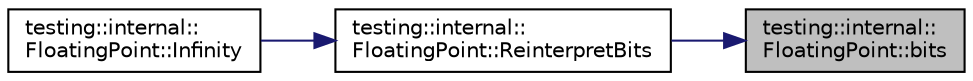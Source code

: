 digraph "testing::internal::FloatingPoint::bits"
{
 // LATEX_PDF_SIZE
  bgcolor="transparent";
  edge [fontname="Helvetica",fontsize="10",labelfontname="Helvetica",labelfontsize="10"];
  node [fontname="Helvetica",fontsize="10",shape=record];
  rankdir="RL";
  Node1 [label="testing::internal::\lFloatingPoint::bits",height=0.2,width=0.4,color="black", fillcolor="grey75", style="filled", fontcolor="black",tooltip=" "];
  Node1 -> Node2 [dir="back",color="midnightblue",fontsize="10",style="solid",fontname="Helvetica"];
  Node2 [label="testing::internal::\lFloatingPoint::ReinterpretBits",height=0.2,width=0.4,color="black",URL="$classtesting_1_1internal_1_1FloatingPoint.html#ac551f793522e54fbd8a25acb79eac5b1",tooltip=" "];
  Node2 -> Node3 [dir="back",color="midnightblue",fontsize="10",style="solid",fontname="Helvetica"];
  Node3 [label="testing::internal::\lFloatingPoint::Infinity",height=0.2,width=0.4,color="black",URL="$classtesting_1_1internal_1_1FloatingPoint.html#a460027cc19cf01ae8e09cc3796b2b575",tooltip=" "];
}
